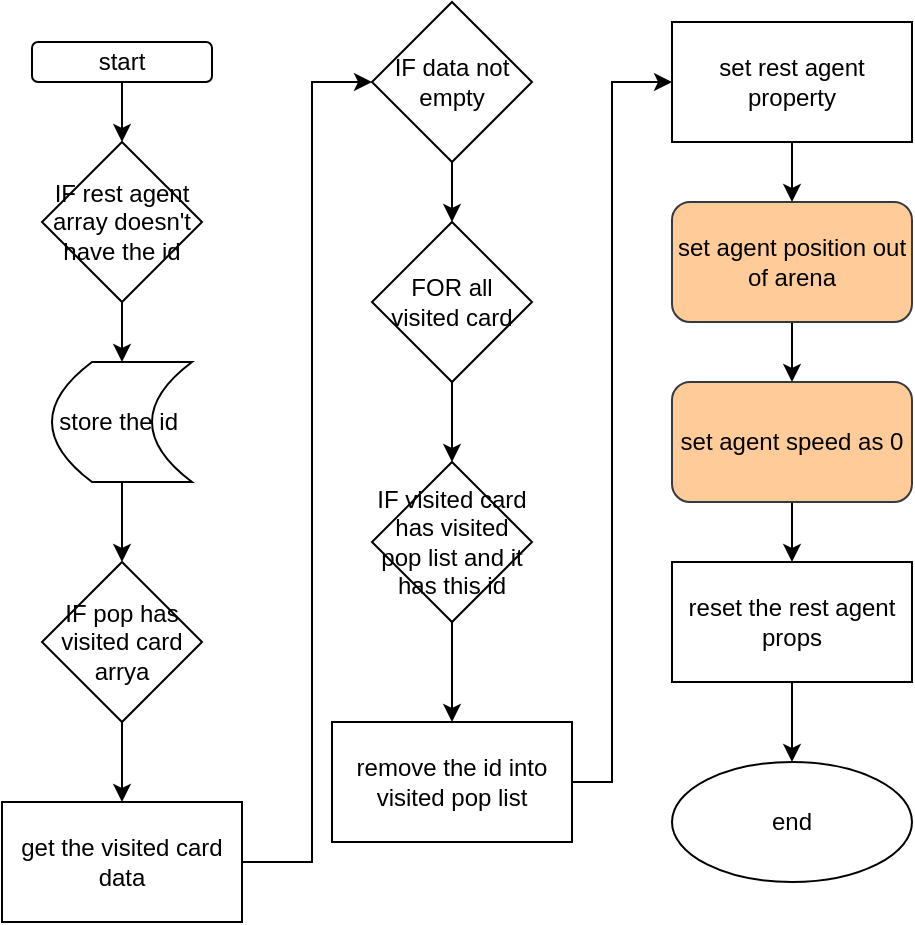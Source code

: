 <mxfile version="17.4.6" type="github">
  <diagram id="WONiHPuW2hOkf8a2jrz5" name="Page-1">
    <mxGraphModel dx="1038" dy="579" grid="1" gridSize="10" guides="1" tooltips="1" connect="1" arrows="1" fold="1" page="1" pageScale="1" pageWidth="850" pageHeight="1100" math="0" shadow="0">
      <root>
        <mxCell id="0" />
        <mxCell id="1" parent="0" />
        <mxCell id="AviG5RNUqEpISVIczb9W-3" value="" style="edgeStyle=orthogonalEdgeStyle;rounded=0;orthogonalLoop=1;jettySize=auto;html=1;" edge="1" parent="1" source="AviG5RNUqEpISVIczb9W-1" target="AviG5RNUqEpISVIczb9W-2">
          <mxGeometry relative="1" as="geometry" />
        </mxCell>
        <mxCell id="AviG5RNUqEpISVIczb9W-1" value="start" style="rounded=1;whiteSpace=wrap;html=1;" vertex="1" parent="1">
          <mxGeometry x="210" y="40" width="90" height="20" as="geometry" />
        </mxCell>
        <mxCell id="AviG5RNUqEpISVIczb9W-7" value="" style="edgeStyle=orthogonalEdgeStyle;rounded=0;orthogonalLoop=1;jettySize=auto;html=1;" edge="1" parent="1" source="AviG5RNUqEpISVIczb9W-2" target="AviG5RNUqEpISVIczb9W-6">
          <mxGeometry relative="1" as="geometry" />
        </mxCell>
        <mxCell id="AviG5RNUqEpISVIczb9W-2" value="IF rest agent array doesn&#39;t have the id" style="rhombus;whiteSpace=wrap;html=1;" vertex="1" parent="1">
          <mxGeometry x="215" y="90" width="80" height="80" as="geometry" />
        </mxCell>
        <mxCell id="AviG5RNUqEpISVIczb9W-9" value="" style="edgeStyle=orthogonalEdgeStyle;rounded=0;orthogonalLoop=1;jettySize=auto;html=1;" edge="1" parent="1" source="AviG5RNUqEpISVIczb9W-6" target="AviG5RNUqEpISVIczb9W-8">
          <mxGeometry relative="1" as="geometry" />
        </mxCell>
        <mxCell id="AviG5RNUqEpISVIczb9W-6" value="store the id&amp;nbsp;" style="shape=dataStorage;whiteSpace=wrap;html=1;fixedSize=1;" vertex="1" parent="1">
          <mxGeometry x="220" y="200" width="70" height="60" as="geometry" />
        </mxCell>
        <mxCell id="AviG5RNUqEpISVIczb9W-11" value="" style="edgeStyle=orthogonalEdgeStyle;rounded=0;orthogonalLoop=1;jettySize=auto;html=1;" edge="1" parent="1" source="AviG5RNUqEpISVIczb9W-8" target="AviG5RNUqEpISVIczb9W-10">
          <mxGeometry relative="1" as="geometry" />
        </mxCell>
        <mxCell id="AviG5RNUqEpISVIczb9W-8" value="IF pop has visited card arrya" style="rhombus;whiteSpace=wrap;html=1;" vertex="1" parent="1">
          <mxGeometry x="215" y="300" width="80" height="80" as="geometry" />
        </mxCell>
        <mxCell id="AviG5RNUqEpISVIczb9W-13" value="" style="edgeStyle=orthogonalEdgeStyle;rounded=0;orthogonalLoop=1;jettySize=auto;html=1;" edge="1" parent="1" source="AviG5RNUqEpISVIczb9W-10" target="AviG5RNUqEpISVIczb9W-12">
          <mxGeometry relative="1" as="geometry">
            <Array as="points">
              <mxPoint x="350" y="450" />
              <mxPoint x="350" y="60" />
            </Array>
          </mxGeometry>
        </mxCell>
        <mxCell id="AviG5RNUqEpISVIczb9W-10" value="get the visited card data" style="whiteSpace=wrap;html=1;" vertex="1" parent="1">
          <mxGeometry x="195" y="420" width="120" height="60" as="geometry" />
        </mxCell>
        <mxCell id="AviG5RNUqEpISVIczb9W-15" value="" style="edgeStyle=orthogonalEdgeStyle;rounded=0;orthogonalLoop=1;jettySize=auto;html=1;" edge="1" parent="1" source="AviG5RNUqEpISVIczb9W-12" target="AviG5RNUqEpISVIczb9W-14">
          <mxGeometry relative="1" as="geometry" />
        </mxCell>
        <mxCell id="AviG5RNUqEpISVIczb9W-12" value="IF data not empty" style="rhombus;whiteSpace=wrap;html=1;" vertex="1" parent="1">
          <mxGeometry x="380" y="20" width="80" height="80" as="geometry" />
        </mxCell>
        <mxCell id="AviG5RNUqEpISVIczb9W-17" value="" style="edgeStyle=orthogonalEdgeStyle;rounded=0;orthogonalLoop=1;jettySize=auto;html=1;" edge="1" parent="1" source="AviG5RNUqEpISVIczb9W-14" target="AviG5RNUqEpISVIczb9W-16">
          <mxGeometry relative="1" as="geometry" />
        </mxCell>
        <mxCell id="AviG5RNUqEpISVIczb9W-14" value="FOR all visited card" style="rhombus;whiteSpace=wrap;html=1;" vertex="1" parent="1">
          <mxGeometry x="380" y="130" width="80" height="80" as="geometry" />
        </mxCell>
        <mxCell id="AviG5RNUqEpISVIczb9W-19" value="" style="edgeStyle=orthogonalEdgeStyle;rounded=0;orthogonalLoop=1;jettySize=auto;html=1;" edge="1" parent="1" source="AviG5RNUqEpISVIczb9W-16" target="AviG5RNUqEpISVIczb9W-18">
          <mxGeometry relative="1" as="geometry" />
        </mxCell>
        <mxCell id="AviG5RNUqEpISVIczb9W-16" value="IF visited card has visited pop list and it has this id" style="rhombus;whiteSpace=wrap;html=1;" vertex="1" parent="1">
          <mxGeometry x="380" y="250" width="80" height="80" as="geometry" />
        </mxCell>
        <mxCell id="AviG5RNUqEpISVIczb9W-21" value="" style="edgeStyle=orthogonalEdgeStyle;rounded=0;orthogonalLoop=1;jettySize=auto;html=1;" edge="1" parent="1" source="AviG5RNUqEpISVIczb9W-18" target="AviG5RNUqEpISVIczb9W-20">
          <mxGeometry relative="1" as="geometry">
            <Array as="points">
              <mxPoint x="500" y="410" />
              <mxPoint x="500" y="60" />
            </Array>
          </mxGeometry>
        </mxCell>
        <mxCell id="AviG5RNUqEpISVIczb9W-18" value="remove the id into visited pop list" style="whiteSpace=wrap;html=1;" vertex="1" parent="1">
          <mxGeometry x="360" y="380" width="120" height="60" as="geometry" />
        </mxCell>
        <mxCell id="AviG5RNUqEpISVIczb9W-24" value="" style="edgeStyle=orthogonalEdgeStyle;rounded=0;orthogonalLoop=1;jettySize=auto;html=1;" edge="1" parent="1" source="AviG5RNUqEpISVIczb9W-20" target="AviG5RNUqEpISVIczb9W-22">
          <mxGeometry relative="1" as="geometry" />
        </mxCell>
        <mxCell id="AviG5RNUqEpISVIczb9W-20" value="set rest agent property" style="whiteSpace=wrap;html=1;" vertex="1" parent="1">
          <mxGeometry x="530" y="30" width="120" height="60" as="geometry" />
        </mxCell>
        <mxCell id="AviG5RNUqEpISVIczb9W-25" value="" style="edgeStyle=orthogonalEdgeStyle;rounded=0;orthogonalLoop=1;jettySize=auto;html=1;" edge="1" parent="1" source="AviG5RNUqEpISVIczb9W-22" target="AviG5RNUqEpISVIczb9W-23">
          <mxGeometry relative="1" as="geometry" />
        </mxCell>
        <mxCell id="AviG5RNUqEpISVIczb9W-22" value="set agent position out of arena" style="rounded=1;whiteSpace=wrap;html=1;fillColor=#ffcc99;strokeColor=#36393d;" vertex="1" parent="1">
          <mxGeometry x="530" y="120" width="120" height="60" as="geometry" />
        </mxCell>
        <mxCell id="AviG5RNUqEpISVIczb9W-27" value="" style="edgeStyle=orthogonalEdgeStyle;rounded=0;orthogonalLoop=1;jettySize=auto;html=1;" edge="1" parent="1" source="AviG5RNUqEpISVIczb9W-23" target="AviG5RNUqEpISVIczb9W-26">
          <mxGeometry relative="1" as="geometry" />
        </mxCell>
        <mxCell id="AviG5RNUqEpISVIczb9W-23" value="set agent speed as 0" style="rounded=1;whiteSpace=wrap;html=1;fillColor=#ffcc99;strokeColor=#36393d;" vertex="1" parent="1">
          <mxGeometry x="530" y="210" width="120" height="60" as="geometry" />
        </mxCell>
        <mxCell id="AviG5RNUqEpISVIczb9W-29" value="" style="edgeStyle=orthogonalEdgeStyle;rounded=0;orthogonalLoop=1;jettySize=auto;html=1;" edge="1" parent="1" source="AviG5RNUqEpISVIczb9W-26" target="AviG5RNUqEpISVIczb9W-28">
          <mxGeometry relative="1" as="geometry" />
        </mxCell>
        <mxCell id="AviG5RNUqEpISVIczb9W-26" value="reset the rest agent props" style="rounded=0;whiteSpace=wrap;html=1;" vertex="1" parent="1">
          <mxGeometry x="530" y="300" width="120" height="60" as="geometry" />
        </mxCell>
        <mxCell id="AviG5RNUqEpISVIczb9W-28" value="end" style="ellipse;whiteSpace=wrap;html=1;rounded=0;" vertex="1" parent="1">
          <mxGeometry x="530" y="400" width="120" height="60" as="geometry" />
        </mxCell>
      </root>
    </mxGraphModel>
  </diagram>
</mxfile>
